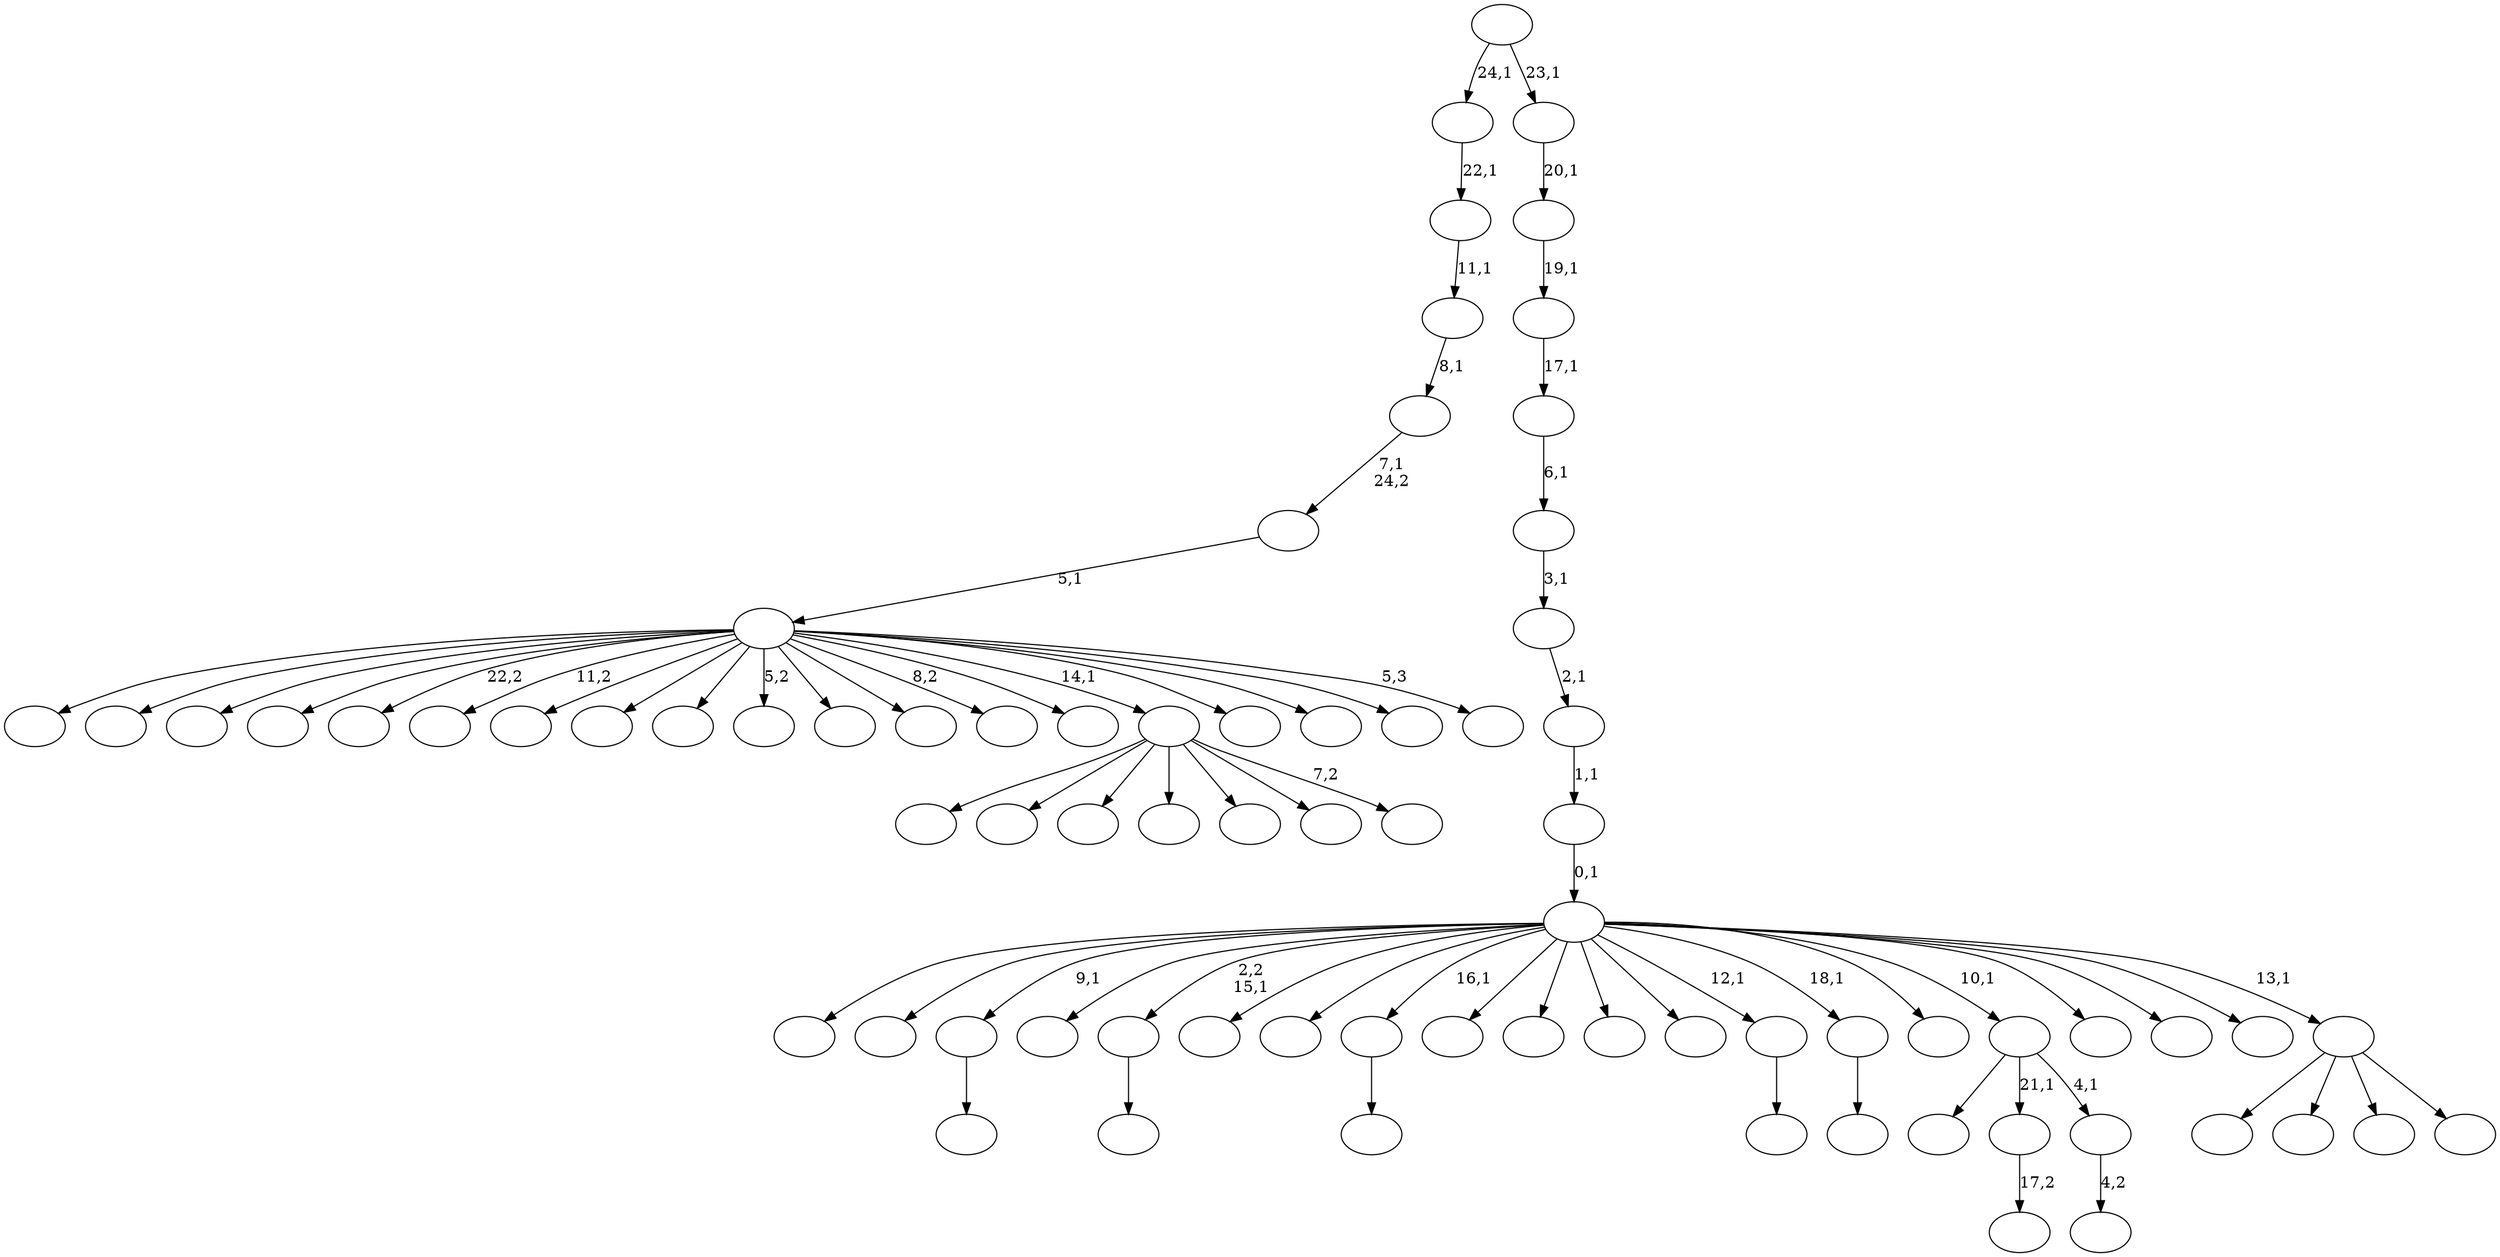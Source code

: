 digraph T {
	75 [label=""]
	74 [label=""]
	73 [label=""]
	72 [label=""]
	71 [label=""]
	70 [label=""]
	69 [label=""]
	68 [label=""]
	67 [label=""]
	66 [label=""]
	65 [label=""]
	64 [label=""]
	63 [label=""]
	62 [label=""]
	61 [label=""]
	60 [label=""]
	59 [label=""]
	58 [label=""]
	57 [label=""]
	56 [label=""]
	55 [label=""]
	54 [label=""]
	53 [label=""]
	52 [label=""]
	51 [label=""]
	50 [label=""]
	49 [label=""]
	48 [label=""]
	47 [label=""]
	46 [label=""]
	45 [label=""]
	44 [label=""]
	43 [label=""]
	42 [label=""]
	41 [label=""]
	40 [label=""]
	39 [label=""]
	38 [label=""]
	37 [label=""]
	36 [label=""]
	35 [label=""]
	34 [label=""]
	33 [label=""]
	32 [label=""]
	31 [label=""]
	30 [label=""]
	29 [label=""]
	28 [label=""]
	27 [label=""]
	26 [label=""]
	25 [label=""]
	24 [label=""]
	23 [label=""]
	22 [label=""]
	21 [label=""]
	20 [label=""]
	19 [label=""]
	18 [label=""]
	17 [label=""]
	16 [label=""]
	15 [label=""]
	14 [label=""]
	13 [label=""]
	12 [label=""]
	11 [label=""]
	10 [label=""]
	9 [label=""]
	8 [label=""]
	7 [label=""]
	6 [label=""]
	5 [label=""]
	4 [label=""]
	3 [label=""]
	2 [label=""]
	1 [label=""]
	0 [label=""]
	65 -> 66 [label=""]
	62 -> 63 [label=""]
	55 -> 56 [label=""]
	46 -> 47 [label="17,2"]
	36 -> 37 [label=""]
	34 -> 35 [label=""]
	30 -> 31 [label="4,2"]
	29 -> 48 [label=""]
	29 -> 46 [label="21,1"]
	29 -> 30 [label="4,1"]
	23 -> 61 [label=""]
	23 -> 60 [label=""]
	23 -> 54 [label=""]
	23 -> 53 [label=""]
	23 -> 41 [label=""]
	23 -> 39 [label=""]
	23 -> 24 [label="7,2"]
	17 -> 74 [label=""]
	17 -> 72 [label=""]
	17 -> 71 [label=""]
	17 -> 70 [label=""]
	17 -> 69 [label="22,2"]
	17 -> 67 [label="11,2"]
	17 -> 58 [label=""]
	17 -> 52 [label=""]
	17 -> 51 [label=""]
	17 -> 43 [label="5,2"]
	17 -> 40 [label=""]
	17 -> 38 [label=""]
	17 -> 28 [label="8,2"]
	17 -> 26 [label=""]
	17 -> 23 [label="14,1"]
	17 -> 22 [label=""]
	17 -> 20 [label=""]
	17 -> 19 [label=""]
	17 -> 18 [label="5,3"]
	16 -> 17 [label="5,1"]
	15 -> 16 [label="7,1\n24,2"]
	14 -> 15 [label="8,1"]
	13 -> 14 [label="11,1"]
	12 -> 13 [label="22,1"]
	10 -> 73 [label=""]
	10 -> 50 [label=""]
	10 -> 33 [label=""]
	10 -> 11 [label=""]
	9 -> 75 [label=""]
	9 -> 68 [label=""]
	9 -> 65 [label="9,1"]
	9 -> 64 [label=""]
	9 -> 62 [label="2,2\n15,1"]
	9 -> 59 [label=""]
	9 -> 57 [label=""]
	9 -> 55 [label="16,1"]
	9 -> 49 [label=""]
	9 -> 45 [label=""]
	9 -> 44 [label=""]
	9 -> 42 [label=""]
	9 -> 36 [label="12,1"]
	9 -> 34 [label="18,1"]
	9 -> 32 [label=""]
	9 -> 29 [label="10,1"]
	9 -> 27 [label=""]
	9 -> 25 [label=""]
	9 -> 21 [label=""]
	9 -> 10 [label="13,1"]
	8 -> 9 [label="0,1"]
	7 -> 8 [label="1,1"]
	6 -> 7 [label="2,1"]
	5 -> 6 [label="3,1"]
	4 -> 5 [label="6,1"]
	3 -> 4 [label="17,1"]
	2 -> 3 [label="19,1"]
	1 -> 2 [label="20,1"]
	0 -> 12 [label="24,1"]
	0 -> 1 [label="23,1"]
}
